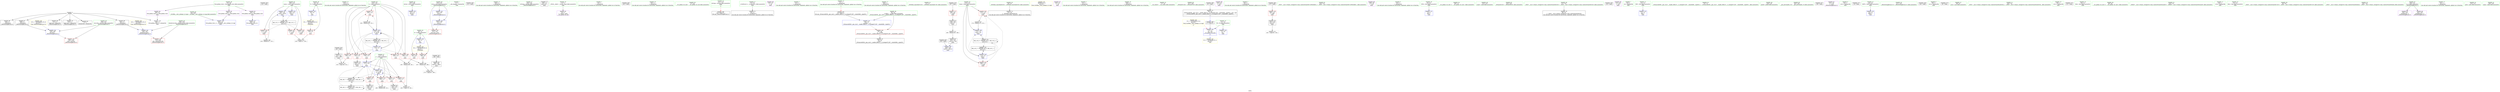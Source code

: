 digraph "SVFG" {
	label="SVFG";

	Node0x564bfcbfd140 [shape=record,color=grey,label="{NodeID: 0\nNullPtr}"];
	Node0x564bfcbfd140 -> Node0x564bfcc077a0[style=solid];
	Node0x564bfcbfd140 -> Node0x564bfcc078a0[style=solid];
	Node0x564bfcbfd140 -> Node0x564bfcc07970[style=solid];
	Node0x564bfcbfd140 -> Node0x564bfcc07a40[style=solid];
	Node0x564bfcbfd140 -> Node0x564bfcc07b10[style=solid];
	Node0x564bfcbfd140 -> Node0x564bfcc07be0[style=solid];
	Node0x564bfcbfd140 -> Node0x564bfcc0be90[style=solid];
	Node0x564bfcc24df0 [shape=record,color=black,label="{NodeID: 263\n210 = PHI()\n}"];
	Node0x564bfcc05840 [shape=record,color=red,label="{NodeID: 97\n128\<--24\n\<--T\nmain\n}"];
	Node0x564bfcc05840 -> Node0x564bfcc11b80[style=solid];
	Node0x564bfcc036f0 [shape=record,color=green,label="{NodeID: 14\n125\<--1\n\<--dummyObj\nCan only get source location for instruction, argument, global var or function.}"];
	Node0x564bfcc063a0 [shape=record,color=red,label="{NodeID: 111\n204\<--115\n\<--i\nmain\n}"];
	Node0x564bfcc063a0 -> Node0x564bfcc09f90[style=solid];
	Node0x564bfcc044c0 [shape=record,color=green,label="{NodeID: 28\n30\<--31\nk\<--k_field_insensitive\nGlob }"];
	Node0x564bfcc044c0 -> Node0x564bfcc05910[style=solid];
	Node0x564bfcc044c0 -> Node0x564bfcc059e0[style=solid];
	Node0x564bfcc044c0 -> Node0x564bfcc0bb90[style=solid];
	Node0x564bfcc11100 [shape=record,color=grey,label="{NodeID: 208\n218 = Binary(217, 125, )\n}"];
	Node0x564bfcc11100 -> Node0x564bfcc0c880[style=solid];
	Node0x564bfcc0ba90 [shape=record,color=blue,label="{NodeID: 125\n24\<--25\nT\<--\nGlob }"];
	Node0x564bfcc0ba90 -> Node0x564bfcc1b9a0[style=dashed];
	Node0x564bfcc05290 [shape=record,color=green,label="{NodeID: 42\n107\<--108\nretval\<--retval_field_insensitive\nmain\n}"];
	Node0x564bfcc05290 -> Node0x564bfcc0c130[style=solid];
	Node0x564bfcc0c6e0 [shape=record,color=blue,label="{NodeID: 139\n117\<--199\nj\<--inc26\nmain\n}"];
	Node0x564bfcc0c6e0 -> Node0x564bfcc06470[style=dashed];
	Node0x564bfcc0c6e0 -> Node0x564bfcc06540[style=dashed];
	Node0x564bfcc0c6e0 -> Node0x564bfcc06610[style=dashed];
	Node0x564bfcc0c6e0 -> Node0x564bfcc066e0[style=dashed];
	Node0x564bfcc0c6e0 -> Node0x564bfcc0c6e0[style=dashed];
	Node0x564bfcc0c6e0 -> Node0x564bfcc1a0a0[style=dashed];
	Node0x564bfcc06f60 [shape=record,color=green,label="{NodeID: 56\n232\<--233\nnrvo\<--nrvo_field_insensitive\n_Z9GetStringB5cxx11v\n}"];
	Node0x564bfcc06f60 -> Node0x564bfcc0b420[style=solid];
	Node0x564bfcc06f60 -> Node0x564bfcc0c950[style=solid];
	Node0x564bfcc06f60 -> Node0x564bfcc0ca20[style=solid];
	Node0x564bfcc07be0 [shape=record,color=black,label="{NodeID: 70\n272\<--3\nlpad.val2\<--dummyVal\n_Z9GetStringB5cxx11v\n}"];
	Node0x564bfcc087d0 [shape=record,color=black,label="{NodeID: 84\n194\<--193\nconv24\<--\nmain\n}"];
	Node0x564bfcbfc340 [shape=record,color=green,label="{NodeID: 1\n7\<--1\n__dso_handle\<--dummyObj\nGlob }"];
	Node0x564bfcc24ec0 [shape=record,color=black,label="{NodeID: 264\n213 = PHI()\n}"];
	Node0x564bfcc05910 [shape=record,color=red,label="{NodeID: 98\n166\<--30\n\<--k\nmain\n}"];
	Node0x564bfcc05910 -> Node0x564bfcc11280[style=solid];
	Node0x564bfcc037c0 [shape=record,color=green,label="{NodeID: 15\n163\<--1\n\<--dummyObj\nCan only get source location for instruction, argument, global var or function.}"];
	Node0x564bfcc06470 [shape=record,color=red,label="{NodeID: 112\n179\<--117\n\<--j\nmain\n}"];
	Node0x564bfcc06470 -> Node0x564bfcc11e80[style=solid];
	Node0x564bfcc045c0 [shape=record,color=green,label="{NodeID: 29\n42\<--46\nllvm.global_ctors\<--llvm.global_ctors_field_insensitive\nGlob }"];
	Node0x564bfcc045c0 -> Node0x564bfcc08e50[style=solid];
	Node0x564bfcc045c0 -> Node0x564bfcc08f50[style=solid];
	Node0x564bfcc045c0 -> Node0x564bfcc09050[style=solid];
	Node0x564bfcc11280 [shape=record,color=grey,label="{NodeID: 209\n167 = Binary(165, 166, )\n}"];
	Node0x564bfcc11280 -> Node0x564bfcc11d00[style=solid];
	Node0x564bfcc0bb90 [shape=record,color=blue,label="{NodeID: 126\n30\<--25\nk\<--\nGlob }"];
	Node0x564bfcc0bb90 -> Node0x564bfcc1bab0[style=dashed];
	Node0x564bfcc05360 [shape=record,color=green,label="{NodeID: 43\n109\<--110\ncases\<--cases_field_insensitive\nmain\n}"];
	Node0x564bfcc05360 -> Node0x564bfcc05b80[style=solid];
	Node0x564bfcc05360 -> Node0x564bfcc05c50[style=solid];
	Node0x564bfcc05360 -> Node0x564bfcc05d20[style=solid];
	Node0x564bfcc05360 -> Node0x564bfcc0c200[style=solid];
	Node0x564bfcc05360 -> Node0x564bfcc0c880[style=solid];
	Node0x564bfcc0c7b0 [shape=record,color=blue,label="{NodeID: 140\n115\<--205\ni\<--inc29\nmain\n}"];
	Node0x564bfcc0c7b0 -> Node0x564bfcc05f90[style=dashed];
	Node0x564bfcc0c7b0 -> Node0x564bfcc06060[style=dashed];
	Node0x564bfcc0c7b0 -> Node0x564bfcc06130[style=dashed];
	Node0x564bfcc0c7b0 -> Node0x564bfcc06200[style=dashed];
	Node0x564bfcc0c7b0 -> Node0x564bfcc062d0[style=dashed];
	Node0x564bfcc0c7b0 -> Node0x564bfcc063a0[style=dashed];
	Node0x564bfcc0c7b0 -> Node0x564bfcc0c7b0[style=dashed];
	Node0x564bfcc0c7b0 -> Node0x564bfcc182a0[style=dashed];
	Node0x564bfcc07030 [shape=record,color=green,label="{NodeID: 57\n234\<--235\nref.tmp\<--ref.tmp_field_insensitive\n_Z9GetStringB5cxx11v\n}"];
	Node0x564bfcc07cb0 [shape=record,color=black,label="{NodeID: 71\n106\<--25\nmain_ret\<--\nmain\n}"];
	Node0x564bfcc088a0 [shape=record,color=purple,label="{NodeID: 85\n53\<--4\n\<--_ZStL8__ioinit\n__cxx_global_var_init\n}"];
	Node0x564bfcbfc3d0 [shape=record,color=green,label="{NodeID: 2\n9\<--1\n\<--dummyObj\nCan only get source location for instruction, argument, global var or function.}"];
	Node0x564bfcc24f90 [shape=record,color=black,label="{NodeID: 265\n242 = PHI()\n}"];
	Node0x564bfcc059e0 [shape=record,color=red,label="{NodeID: 99\n181\<--30\n\<--k\nmain\n}"];
	Node0x564bfcc059e0 -> Node0x564bfcc11400[style=solid];
	Node0x564bfcc038c0 [shape=record,color=green,label="{NodeID: 16\n191\<--1\n\<--dummyObj\nCan only get source location for instruction, argument, global var or function.}"];
	Node0x564bfcc06540 [shape=record,color=red,label="{NodeID: 113\n185\<--117\n\<--j\nmain\n}"];
	Node0x564bfcc06540 -> Node0x564bfcc08560[style=solid];
	Node0x564bfcc046c0 [shape=record,color=green,label="{NodeID: 30\n47\<--48\n__cxx_global_var_init\<--__cxx_global_var_init_field_insensitive\n}"];
	Node0x564bfcc11400 [shape=record,color=grey,label="{NodeID: 210\n182 = Binary(180, 181, )\n}"];
	Node0x564bfcc11400 -> Node0x564bfcc11e80[style=solid];
	Node0x564bfcc0bc90 [shape=record,color=blue,label="{NodeID: 127\n304\<--43\nllvm.global_ctors_0\<--\nGlob }"];
	Node0x564bfcc05430 [shape=record,color=green,label="{NodeID: 44\n111\<--112\nref.tmp\<--ref.tmp_field_insensitive\nmain\n|{<s0>9}}"];
	Node0x564bfcc05430:s0 -> Node0x564bfcc25090[style=solid,color=red];
	Node0x564bfcc0c880 [shape=record,color=blue,label="{NodeID: 141\n109\<--218\ncases\<--inc34\nmain\n}"];
	Node0x564bfcc0c880 -> Node0x564bfcc178a0[style=dashed];
	Node0x564bfcc07100 [shape=record,color=green,label="{NodeID: 58\n236\<--237\nexn.slot\<--exn.slot_field_insensitive\n_Z9GetStringB5cxx11v\n}"];
	Node0x564bfcc07100 -> Node0x564bfcc0b4f0[style=solid];
	Node0x564bfcc07100 -> Node0x564bfcc0caf0[style=solid];
	Node0x564bfcc07d80 [shape=record,color=black,label="{NodeID: 72\n28\<--27\n\<--_Z1sB5cxx11\nCan only get source location for instruction, argument, global var or function.}"];
	Node0x564bfcc08970 [shape=record,color=purple,label="{NodeID: 86\n120\<--32\n\<--.str\nmain\n}"];
	Node0x564bfcc030c0 [shape=record,color=green,label="{NodeID: 3\n12\<--1\n\<--dummyObj\nCan only get source location for instruction, argument, global var or function.}"];
	Node0x564bfcc25090 [shape=record,color=black,label="{NodeID: 266\n229 = PHI(111, )\n0th arg _Z9GetStringB5cxx11v }"];
	Node0x564bfcc05ab0 [shape=record,color=red,label="{NodeID: 100\n83\<--80\n\<--__x.addr\n_ZSt4acosIiEN9__gnu_cxx11__enable_ifIXsr12__is_integerIT_EE7__valueEdE6__typeES2_\n}"];
	Node0x564bfcc05ab0 -> Node0x564bfcc07f80[style=solid];
	Node0x564bfcc039c0 [shape=record,color=green,label="{NodeID: 17\n244\<--1\n\<--dummyObj\nCan only get source location for instruction, argument, global var or function.}"];
	Node0x564bfcc06610 [shape=record,color=red,label="{NodeID: 114\n193\<--117\n\<--j\nmain\n}"];
	Node0x564bfcc06610 -> Node0x564bfcc087d0[style=solid];
	Node0x564bfcc047c0 [shape=record,color=green,label="{NodeID: 31\n51\<--52\n_ZNSt8ios_base4InitC1Ev\<--_ZNSt8ios_base4InitC1Ev_field_insensitive\n}"];
	Node0x564bfcc11580 [shape=record,color=grey,label="{NodeID: 211\n190 = Binary(191, 189, )\n}"];
	Node0x564bfcc11580 -> Node0x564bfcc08700[style=solid];
	Node0x564bfcc0bd90 [shape=record,color=blue,label="{NodeID: 128\n305\<--44\nllvm.global_ctors_1\<--_GLOBAL__sub_I_johngs_0_0.cpp\nGlob }"];
	Node0x564bfcc05500 [shape=record,color=green,label="{NodeID: 45\n113\<--114\nrisan\<--risan_field_insensitive\nmain\n}"];
	Node0x564bfcc05500 -> Node0x564bfcc05df0[style=solid];
	Node0x564bfcc05500 -> Node0x564bfcc05ec0[style=solid];
	Node0x564bfcc05500 -> Node0x564bfcc0c2d0[style=solid];
	Node0x564bfcc05500 -> Node0x564bfcc0c470[style=solid];
	Node0x564bfcc19ba0 [shape=record,color=black,label="{NodeID: 225\nMR_14V_6 = PHI(MR_14V_5, MR_14V_4, )\npts\{114 \}\n}"];
	Node0x564bfcc19ba0 -> Node0x564bfcc05df0[style=dashed];
	Node0x564bfcc19ba0 -> Node0x564bfcc05ec0[style=dashed];
	Node0x564bfcc19ba0 -> Node0x564bfcc0c470[style=dashed];
	Node0x564bfcc19ba0 -> Node0x564bfcc17da0[style=dashed];
	Node0x564bfcc19ba0 -> Node0x564bfcc19ba0[style=dashed];
	Node0x564bfcc0c950 [shape=record,color=blue,label="{NodeID: 142\n232\<--244\nnrvo\<--\n_Z9GetStringB5cxx11v\n}"];
	Node0x564bfcc0c950 -> Node0x564bfcc0ca20[style=dashed];
	Node0x564bfcc071d0 [shape=record,color=green,label="{NodeID: 59\n238\<--239\nehselector.slot\<--ehselector.slot_field_insensitive\n_Z9GetStringB5cxx11v\n}"];
	Node0x564bfcc071d0 -> Node0x564bfcc0b5c0[style=solid];
	Node0x564bfcc071d0 -> Node0x564bfcc0cbc0[style=solid];
	Node0x564bfcc07e80 [shape=record,color=black,label="{NodeID: 73\n55\<--56\n\<--_ZNSt8ios_base4InitD1Ev\nCan only get source location for instruction, argument, global var or function.}"];
	Node0x564bfcc1d650 [shape=record,color=yellow,style=double,label="{NodeID: 253\nRETMU(2V_2)\npts\{19 \}\nFun[_GLOBAL__sub_I_johngs_0_0.cpp]}"];
	Node0x564bfcc08a40 [shape=record,color=purple,label="{NodeID: 87\n143\<--32\n\<--.str\nmain\n}"];
	Node0x564bfcc03150 [shape=record,color=green,label="{NodeID: 4\n15\<--1\n\<--dummyObj\nCan only get source location for instruction, argument, global var or function.}"];
	Node0x564bfcc25310 [shape=record,color=black,label="{NodeID: 267\n79 = PHI(73, )\n0th arg _ZSt4acosIiEN9__gnu_cxx11__enable_ifIXsr12__is_integerIT_EE7__valueEdE6__typeES2_ }"];
	Node0x564bfcc25310 -> Node0x564bfcc0c060[style=solid];
	Node0x564bfcc05b80 [shape=record,color=red,label="{NodeID: 101\n127\<--109\n\<--cases\nmain\n}"];
	Node0x564bfcc05b80 -> Node0x564bfcc11b80[style=solid];
	Node0x564bfcc03ac0 [shape=record,color=green,label="{NodeID: 18\n256\<--1\n\<--dummyObj\nCan only get source location for instruction, argument, global var or function.}"];
	Node0x564bfcc066e0 [shape=record,color=red,label="{NodeID: 115\n198\<--117\n\<--j\nmain\n}"];
	Node0x564bfcc066e0 -> Node0x564bfcc11700[style=solid];
	Node0x564bfcc048c0 [shape=record,color=green,label="{NodeID: 32\n57\<--58\n__cxa_atexit\<--__cxa_atexit_field_insensitive\n}"];
	Node0x564bfcc11700 [shape=record,color=grey,label="{NodeID: 212\n199 = Binary(198, 125, )\n}"];
	Node0x564bfcc11700 -> Node0x564bfcc0c6e0[style=solid];
	Node0x564bfcc0be90 [shape=record,color=blue, style = dotted,label="{NodeID: 129\n306\<--3\nllvm.global_ctors_2\<--dummyVal\nGlob }"];
	Node0x564bfcc055d0 [shape=record,color=green,label="{NodeID: 46\n115\<--116\ni\<--i_field_insensitive\nmain\n}"];
	Node0x564bfcc055d0 -> Node0x564bfcc05f90[style=solid];
	Node0x564bfcc055d0 -> Node0x564bfcc06060[style=solid];
	Node0x564bfcc055d0 -> Node0x564bfcc06130[style=solid];
	Node0x564bfcc055d0 -> Node0x564bfcc06200[style=solid];
	Node0x564bfcc055d0 -> Node0x564bfcc062d0[style=solid];
	Node0x564bfcc055d0 -> Node0x564bfcc063a0[style=solid];
	Node0x564bfcc055d0 -> Node0x564bfcc0c3a0[style=solid];
	Node0x564bfcc055d0 -> Node0x564bfcc0c7b0[style=solid];
	Node0x564bfcc1a0a0 [shape=record,color=black,label="{NodeID: 226\nMR_18V_7 = PHI(MR_18V_5, MR_18V_3, )\npts\{118 \}\n}"];
	Node0x564bfcc1a0a0 -> Node0x564bfcc0c540[style=dashed];
	Node0x564bfcc1a0a0 -> Node0x564bfcc187a0[style=dashed];
	Node0x564bfcc1a0a0 -> Node0x564bfcc1a0a0[style=dashed];
	Node0x564bfcc0ca20 [shape=record,color=blue,label="{NodeID: 143\n232\<--256\nnrvo\<--\n_Z9GetStringB5cxx11v\n}"];
	Node0x564bfcc0ca20 -> Node0x564bfcc0b420[style=dashed];
	Node0x564bfcc072a0 [shape=record,color=green,label="{NodeID: 60\n247\<--248\n_ZNSaIcEC1Ev\<--_ZNSaIcEC1Ev_field_insensitive\n}"];
	Node0x564bfcc1bff0 [shape=record,color=yellow,style=double,label="{NodeID: 240\n2V_1 = ENCHI(MR_2V_0)\npts\{19 \}\nFun[_GLOBAL__sub_I_johngs_0_0.cpp]|{<s0>27}}"];
	Node0x564bfcc1bff0:s0 -> Node0x564bfcc0bf90[style=dashed,color=red];
	Node0x564bfcc07f80 [shape=record,color=black,label="{NodeID: 74\n84\<--83\nconv\<--\n_ZSt4acosIiEN9__gnu_cxx11__enable_ifIXsr12__is_integerIT_EE7__valueEdE6__typeES2_\n}"];
	Node0x564bfcc08b10 [shape=record,color=purple,label="{NodeID: 88\n132\<--34\n\<--.str.3\nmain\n}"];
	Node0x564bfcc031e0 [shape=record,color=green,label="{NodeID: 5\n18\<--1\n\<--dummyObj\nCan only get source location for instruction, argument, global var or function.}"];
	Node0x564bfcc25b20 [shape=record,color=black,label="{NodeID: 268\n72 = PHI(78, )\n}"];
	Node0x564bfcc25b20 -> Node0x564bfcc0bf90[style=solid];
	Node0x564bfcc05c50 [shape=record,color=red,label="{NodeID: 102\n131\<--109\n\<--cases\nmain\n}"];
	Node0x564bfcc03bc0 [shape=record,color=green,label="{NodeID: 19\n4\<--6\n_ZStL8__ioinit\<--_ZStL8__ioinit_field_insensitive\nGlob }"];
	Node0x564bfcc03bc0 -> Node0x564bfcc088a0[style=solid];
	Node0x564bfcc0b280 [shape=record,color=red,label="{NodeID: 116\n160\<--157\n\<--call9\nmain\n}"];
	Node0x564bfcc0b280 -> Node0x564bfcc083c0[style=solid];
	Node0x564bfcc049c0 [shape=record,color=green,label="{NodeID: 33\n56\<--62\n_ZNSt8ios_base4InitD1Ev\<--_ZNSt8ios_base4InitD1Ev_field_insensitive\n}"];
	Node0x564bfcc049c0 -> Node0x564bfcc07e80[style=solid];
	Node0x564bfcc11880 [shape=record,color=grey,label="{NodeID: 213\n162 = cmp(161, 163, )\n}"];
	Node0x564bfcc0bf90 [shape=record,color=blue,label="{NodeID: 130\n17\<--72\nPI\<--call\n__cxx_global_var_init.1\n|{<s0>27}}"];
	Node0x564bfcc0bf90:s0 -> Node0x564bfcc1d870[style=dashed,color=blue];
	Node0x564bfcc056a0 [shape=record,color=green,label="{NodeID: 47\n117\<--118\nj\<--j_field_insensitive\nmain\n}"];
	Node0x564bfcc056a0 -> Node0x564bfcc06470[style=solid];
	Node0x564bfcc056a0 -> Node0x564bfcc06540[style=solid];
	Node0x564bfcc056a0 -> Node0x564bfcc06610[style=solid];
	Node0x564bfcc056a0 -> Node0x564bfcc066e0[style=solid];
	Node0x564bfcc056a0 -> Node0x564bfcc0c540[style=solid];
	Node0x564bfcc056a0 -> Node0x564bfcc0c6e0[style=solid];
	Node0x564bfcc0caf0 [shape=record,color=blue,label="{NodeID: 144\n236\<--260\nexn.slot\<--\n_Z9GetStringB5cxx11v\n}"];
	Node0x564bfcc0caf0 -> Node0x564bfcc0b4f0[style=dashed];
	Node0x564bfcc073a0 [shape=record,color=green,label="{NodeID: 61\n250\<--251\n_ZNSt7__cxx1112basic_stringIcSt11char_traitsIcESaIcEEC1EPKcRKS3_\<--_ZNSt7__cxx1112basic_stringIcSt11char_traitsIcESaIcEEC1EPKcRKS3__field_insensitive\n}"];
	Node0x564bfcc08050 [shape=record,color=black,label="{NodeID: 75\n78\<--85\n_ZSt4acosIiEN9__gnu_cxx11__enable_ifIXsr12__is_integerIT_EE7__valueEdE6__typeES2__ret\<--call\n_ZSt4acosIiEN9__gnu_cxx11__enable_ifIXsr12__is_integerIT_EE7__valueEdE6__typeES2_\n|{<s0>3}}"];
	Node0x564bfcc08050:s0 -> Node0x564bfcc25b20[style=solid,color=blue];
	Node0x564bfcc1d870 [shape=record,color=yellow,style=double,label="{NodeID: 255\n2V_2 = CSCHI(MR_2V_1)\npts\{19 \}\nCS[]}"];
	Node0x564bfcc08be0 [shape=record,color=purple,label="{NodeID: 89\n209\<--36\n\<--.str.4\nmain\n}"];
	Node0x564bfcc03270 [shape=record,color=green,label="{NodeID: 6\n25\<--1\n\<--dummyObj\nCan only get source location for instruction, argument, global var or function.}"];
	Node0x564bfcc25d50 [shape=record,color=black,label="{NodeID: 269\n85 = PHI()\n}"];
	Node0x564bfcc25d50 -> Node0x564bfcc08050[style=solid];
	Node0x564bfcc05d20 [shape=record,color=red,label="{NodeID: 103\n217\<--109\n\<--cases\nmain\n}"];
	Node0x564bfcc05d20 -> Node0x564bfcc11100[style=solid];
	Node0x564bfcc03cc0 [shape=record,color=green,label="{NodeID: 20\n8\<--10\nEPS\<--EPS_field_insensitive\nGlob }"];
	Node0x564bfcc03cc0 -> Node0x564bfcc0b690[style=solid];
	Node0x564bfcc0b350 [shape=record,color=red,label="{NodeID: 117\n188\<--187\n\<--call21\nmain\n}"];
	Node0x564bfcc0b350 -> Node0x564bfcc08630[style=solid];
	Node0x564bfcc04ac0 [shape=record,color=green,label="{NodeID: 34\n69\<--70\n__cxx_global_var_init.1\<--__cxx_global_var_init.1_field_insensitive\n}"];
	Node0x564bfcc11a00 [shape=record,color=grey,label="{NodeID: 214\n153 = cmp(148, 152, )\n}"];
	Node0x564bfcc0c060 [shape=record,color=blue,label="{NodeID: 131\n80\<--79\n__x.addr\<--__x\n_ZSt4acosIiEN9__gnu_cxx11__enable_ifIXsr12__is_integerIT_EE7__valueEdE6__typeES2_\n}"];
	Node0x564bfcc0c060 -> Node0x564bfcc05ab0[style=dashed];
	Node0x564bfcc06790 [shape=record,color=green,label="{NodeID: 48\n122\<--123\nscanf\<--scanf_field_insensitive\n}"];
	Node0x564bfcc0cbc0 [shape=record,color=blue,label="{NodeID: 145\n238\<--262\nehselector.slot\<--\n_Z9GetStringB5cxx11v\n}"];
	Node0x564bfcc0cbc0 -> Node0x564bfcc0b5c0[style=dashed];
	Node0x564bfcc074a0 [shape=record,color=green,label="{NodeID: 62\n253\<--254\n_ZNSaIcED1Ev\<--_ZNSaIcED1Ev_field_insensitive\n}"];
	Node0x564bfcc08120 [shape=record,color=black,label="{NodeID: 76\n96\<--97\n\<--_ZNSt7__cxx1112basic_stringIcSt11char_traitsIcESaIcEED1Ev\nCan only get source location for instruction, argument, global var or function.}"];
	Node0x564bfcc242b0 [shape=record,color=black,label="{NodeID: 256\n133 = PHI()\n}"];
	Node0x564bfcc08cb0 [shape=record,color=purple,label="{NodeID: 90\n212\<--38\n\<--.str.5\nmain\n}"];
	Node0x564bfcc03300 [shape=record,color=green,label="{NodeID: 7\n32\<--1\n.str\<--dummyObj\nGlob }"];
	Node0x564bfcc25e20 [shape=record,color=black,label="{NodeID: 270\n187 = PHI()\n}"];
	Node0x564bfcc25e20 -> Node0x564bfcc0b350[style=solid];
	Node0x564bfcc05df0 [shape=record,color=red,label="{NodeID: 104\n173\<--113\n\<--risan\nmain\n}"];
	Node0x564bfcc05df0 -> Node0x564bfcc0a110[style=solid];
	Node0x564bfcc03dc0 [shape=record,color=green,label="{NodeID: 21\n11\<--13\nINF\<--INF_field_insensitive\nGlob }"];
	Node0x564bfcc03dc0 -> Node0x564bfcc0b790[style=solid];
	Node0x564bfcc0b420 [shape=record,color=red,label="{NodeID: 118\n257\<--232\nnrvo.val\<--nrvo\n_Z9GetStringB5cxx11v\n}"];
	Node0x564bfcc04bc0 [shape=record,color=green,label="{NodeID: 35\n74\<--75\n_ZSt4acosIiEN9__gnu_cxx11__enable_ifIXsr12__is_integerIT_EE7__valueEdE6__typeES2_\<--_ZSt4acosIiEN9__gnu_cxx11__enable_ifIXsr12__is_integerIT_EE7__valueEdE6__typeES2__field_insensitive\n}"];
	Node0x564bfcc11b80 [shape=record,color=grey,label="{NodeID: 215\n129 = cmp(127, 128, )\n}"];
	Node0x564bfcc0c130 [shape=record,color=blue,label="{NodeID: 132\n107\<--25\nretval\<--\nmain\n}"];
	Node0x564bfcc06890 [shape=record,color=green,label="{NodeID: 49\n134\<--135\nprintf\<--printf_field_insensitive\n}"];
	Node0x564bfcc1b5c0 [shape=record,color=yellow,style=double,label="{NodeID: 229\n22V_1 = ENCHI(MR_22V_0)\npts\{237 \}\nFun[_Z9GetStringB5cxx11v]}"];
	Node0x564bfcc1b5c0 -> Node0x564bfcc0caf0[style=dashed];
	Node0x564bfcc075a0 [shape=record,color=green,label="{NodeID: 63\n292\<--293\n__gxx_personality_v0\<--__gxx_personality_v0_field_insensitive\n}"];
	Node0x564bfcc08220 [shape=record,color=black,label="{NodeID: 77\n152\<--149\nconv\<--call5\nmain\n}"];
	Node0x564bfcc08220 -> Node0x564bfcc11a00[style=solid];
	Node0x564bfc9846a0 [shape=record,color=black,label="{NodeID: 257\n139 = PHI()\n}"];
	Node0x564bfcc08d80 [shape=record,color=purple,label="{NodeID: 91\n241\<--40\n\<--.str.6\n_Z9GetStringB5cxx11v\n}"];
	Node0x564bfcc03390 [shape=record,color=green,label="{NodeID: 8\n34\<--1\n.str.3\<--dummyObj\nGlob }"];
	Node0x564bfcc25ef0 [shape=record,color=black,label="{NodeID: 271\n54 = PHI()\n}"];
	Node0x564bfcc05ec0 [shape=record,color=red,label="{NodeID: 105\n208\<--113\n\<--risan\nmain\n}"];
	Node0x564bfcc03ec0 [shape=record,color=green,label="{NodeID: 22\n14\<--16\nINFF\<--INFF_field_insensitive\nGlob }"];
	Node0x564bfcc03ec0 -> Node0x564bfcc0b890[style=solid];
	Node0x564bfcc0b4f0 [shape=record,color=red,label="{NodeID: 119\n269\<--236\nexn\<--exn.slot\n_Z9GetStringB5cxx11v\n}"];
	Node0x564bfcc04cc0 [shape=record,color=green,label="{NodeID: 36\n80\<--81\n__x.addr\<--__x.addr_field_insensitive\n_ZSt4acosIiEN9__gnu_cxx11__enable_ifIXsr12__is_integerIT_EE7__valueEdE6__typeES2_\n}"];
	Node0x564bfcc04cc0 -> Node0x564bfcc05ab0[style=solid];
	Node0x564bfcc04cc0 -> Node0x564bfcc0c060[style=solid];
	Node0x564bfcc11d00 [shape=record,color=grey,label="{NodeID: 216\n170 = cmp(167, 169, )\n}"];
	Node0x564bfcc0c200 [shape=record,color=blue,label="{NodeID: 133\n109\<--125\ncases\<--\nmain\n}"];
	Node0x564bfcc0c200 -> Node0x564bfcc178a0[style=dashed];
	Node0x564bfcc06990 [shape=record,color=green,label="{NodeID: 50\n137\<--138\n_Z9GetStringB5cxx11v\<--_Z9GetStringB5cxx11v_field_insensitive\n}"];
	Node0x564bfcc1b6a0 [shape=record,color=yellow,style=double,label="{NodeID: 230\n24V_1 = ENCHI(MR_24V_0)\npts\{239 \}\nFun[_Z9GetStringB5cxx11v]}"];
	Node0x564bfcc1b6a0 -> Node0x564bfcc0cbc0[style=dashed];
	Node0x564bfcc076a0 [shape=record,color=green,label="{NodeID: 64\n44\<--298\n_GLOBAL__sub_I_johngs_0_0.cpp\<--_GLOBAL__sub_I_johngs_0_0.cpp_field_insensitive\n}"];
	Node0x564bfcc076a0 -> Node0x564bfcc0bd90[style=solid];
	Node0x564bfcc082f0 [shape=record,color=black,label="{NodeID: 78\n156\<--155\nconv8\<--\nmain\n}"];
	Node0x564bfcc24890 [shape=record,color=black,label="{NodeID: 258\n144 = PHI()\n}"];
	Node0x564bfcc08e50 [shape=record,color=purple,label="{NodeID: 92\n304\<--42\nllvm.global_ctors_0\<--llvm.global_ctors\nGlob }"];
	Node0x564bfcc08e50 -> Node0x564bfcc0bc90[style=solid];
	Node0x564bfcc03420 [shape=record,color=green,label="{NodeID: 9\n36\<--1\n.str.4\<--dummyObj\nGlob }"];
	Node0x564bfcc25fc0 [shape=record,color=black,label="{NodeID: 272\n95 = PHI()\n}"];
	Node0x564bfcc05f90 [shape=record,color=red,label="{NodeID: 106\n148\<--115\n\<--i\nmain\n}"];
	Node0x564bfcc05f90 -> Node0x564bfcc11a00[style=solid];
	Node0x564bfcc03fc0 [shape=record,color=green,label="{NodeID: 23\n17\<--19\nPI\<--PI_field_insensitive\nGlob }"];
	Node0x564bfcc03fc0 -> Node0x564bfcc0b990[style=solid];
	Node0x564bfcc03fc0 -> Node0x564bfcc0bf90[style=solid];
	Node0x564bfcc0b5c0 [shape=record,color=red,label="{NodeID: 120\n270\<--238\nsel\<--ehselector.slot\n_Z9GetStringB5cxx11v\n}"];
	Node0x564bfcc04d90 [shape=record,color=green,label="{NodeID: 37\n86\<--87\nacos\<--acos_field_insensitive\n}"];
	Node0x564bfcc11e80 [shape=record,color=grey,label="{NodeID: 217\n183 = cmp(179, 182, )\n}"];
	Node0x564bfcc0c2d0 [shape=record,color=blue,label="{NodeID: 134\n113\<--25\nrisan\<--\nmain\n}"];
	Node0x564bfcc0c2d0 -> Node0x564bfcc05df0[style=dashed];
	Node0x564bfcc0c2d0 -> Node0x564bfcc05ec0[style=dashed];
	Node0x564bfcc0c2d0 -> Node0x564bfcc0c470[style=dashed];
	Node0x564bfcc0c2d0 -> Node0x564bfcc17da0[style=dashed];
	Node0x564bfcc0c2d0 -> Node0x564bfcc19ba0[style=dashed];
	Node0x564bfcc06a90 [shape=record,color=green,label="{NodeID: 51\n140\<--141\n_ZNSt7__cxx1112basic_stringIcSt11char_traitsIcESaIcEEaSEOS4_\<--_ZNSt7__cxx1112basic_stringIcSt11char_traitsIcESaIcEEaSEOS4__field_insensitive\n}"];
	Node0x564bfcc077a0 [shape=record,color=black,label="{NodeID: 65\n2\<--3\ndummyVal\<--dummyVal\n}"];
	Node0x564bfcc083c0 [shape=record,color=black,label="{NodeID: 79\n161\<--160\nconv10\<--\nmain\n}"];
	Node0x564bfcc083c0 -> Node0x564bfcc11880[style=solid];
	Node0x564bfcc24990 [shape=record,color=black,label="{NodeID: 259\n149 = PHI()\n}"];
	Node0x564bfcc24990 -> Node0x564bfcc08220[style=solid];
	Node0x564bfcc08f50 [shape=record,color=purple,label="{NodeID: 93\n305\<--42\nllvm.global_ctors_1\<--llvm.global_ctors\nGlob }"];
	Node0x564bfcc08f50 -> Node0x564bfcc0bd90[style=solid];
	Node0x564bfcc034b0 [shape=record,color=green,label="{NodeID: 10\n38\<--1\n.str.5\<--dummyObj\nGlob }"];
	Node0x564bfcc26090 [shape=record,color=black,label="{NodeID: 273\n121 = PHI()\n}"];
	Node0x564bfcc06060 [shape=record,color=red,label="{NodeID: 107\n155\<--115\n\<--i\nmain\n}"];
	Node0x564bfcc06060 -> Node0x564bfcc082f0[style=solid];
	Node0x564bfcc040c0 [shape=record,color=green,label="{NodeID: 24\n20\<--21\ndirx\<--dirx_field_insensitive\nGlob }"];
	Node0x564bfcc0b690 [shape=record,color=blue,label="{NodeID: 121\n8\<--9\nEPS\<--\nGlob }"];
	Node0x564bfcc04e90 [shape=record,color=green,label="{NodeID: 38\n89\<--90\n__cxx_global_var_init.2\<--__cxx_global_var_init.2_field_insensitive\n}"];
	Node0x564bfcc178a0 [shape=record,color=black,label="{NodeID: 218\nMR_12V_3 = PHI(MR_12V_4, MR_12V_2, )\npts\{110 \}\n}"];
	Node0x564bfcc178a0 -> Node0x564bfcc05b80[style=dashed];
	Node0x564bfcc178a0 -> Node0x564bfcc05c50[style=dashed];
	Node0x564bfcc178a0 -> Node0x564bfcc05d20[style=dashed];
	Node0x564bfcc178a0 -> Node0x564bfcc0c880[style=dashed];
	Node0x564bfcc0c3a0 [shape=record,color=blue,label="{NodeID: 135\n115\<--25\ni\<--\nmain\n}"];
	Node0x564bfcc0c3a0 -> Node0x564bfcc05f90[style=dashed];
	Node0x564bfcc0c3a0 -> Node0x564bfcc06060[style=dashed];
	Node0x564bfcc0c3a0 -> Node0x564bfcc06130[style=dashed];
	Node0x564bfcc0c3a0 -> Node0x564bfcc06200[style=dashed];
	Node0x564bfcc0c3a0 -> Node0x564bfcc062d0[style=dashed];
	Node0x564bfcc0c3a0 -> Node0x564bfcc063a0[style=dashed];
	Node0x564bfcc0c3a0 -> Node0x564bfcc0c7b0[style=dashed];
	Node0x564bfcc0c3a0 -> Node0x564bfcc182a0[style=dashed];
	Node0x564bfcc06b90 [shape=record,color=green,label="{NodeID: 52\n150\<--151\n_ZNKSt7__cxx1112basic_stringIcSt11char_traitsIcESaIcEE4sizeEv\<--_ZNKSt7__cxx1112basic_stringIcSt11char_traitsIcESaIcEE4sizeEv_field_insensitive\n}"];
	Node0x564bfcc078a0 [shape=record,color=black,label="{NodeID: 66\n259\<--3\n\<--dummyVal\n_Z9GetStringB5cxx11v\n}"];
	Node0x564bfcc08490 [shape=record,color=black,label="{NodeID: 80\n169\<--168\nconv13\<--call12\nmain\n}"];
	Node0x564bfcc08490 -> Node0x564bfcc11d00[style=solid];
	Node0x564bfcc24af0 [shape=record,color=black,label="{NodeID: 260\n157 = PHI()\n}"];
	Node0x564bfcc24af0 -> Node0x564bfcc0b280[style=solid];
	Node0x564bfcc09050 [shape=record,color=purple,label="{NodeID: 94\n306\<--42\nllvm.global_ctors_2\<--llvm.global_ctors\nGlob }"];
	Node0x564bfcc09050 -> Node0x564bfcc0be90[style=solid];
	Node0x564bfcc03540 [shape=record,color=green,label="{NodeID: 11\n40\<--1\n.str.6\<--dummyObj\nGlob }"];
	Node0x564bfcc06130 [shape=record,color=red,label="{NodeID: 108\n165\<--115\n\<--i\nmain\n}"];
	Node0x564bfcc06130 -> Node0x564bfcc11280[style=solid];
	Node0x564bfcc041c0 [shape=record,color=green,label="{NodeID: 25\n22\<--23\ndiry\<--diry_field_insensitive\nGlob }"];
	Node0x564bfcc0b790 [shape=record,color=blue,label="{NodeID: 122\n11\<--12\nINF\<--\nGlob }"];
	Node0x564bfcc04f90 [shape=record,color=green,label="{NodeID: 39\n93\<--94\n_ZNSt7__cxx1112basic_stringIcSt11char_traitsIcESaIcEEC1Ev\<--_ZNSt7__cxx1112basic_stringIcSt11char_traitsIcESaIcEEC1Ev_field_insensitive\n}"];
	Node0x564bfcc17da0 [shape=record,color=black,label="{NodeID: 219\nMR_14V_2 = PHI(MR_14V_4, MR_14V_1, )\npts\{114 \}\n}"];
	Node0x564bfcc17da0 -> Node0x564bfcc0c2d0[style=dashed];
	Node0x564bfcc0c470 [shape=record,color=blue,label="{NodeID: 136\n113\<--174\nrisan\<--inc\nmain\n}"];
	Node0x564bfcc0c470 -> Node0x564bfcc19ba0[style=dashed];
	Node0x564bfcc06c90 [shape=record,color=green,label="{NodeID: 53\n158\<--159\n_ZNSt7__cxx1112basic_stringIcSt11char_traitsIcESaIcEEixEm\<--_ZNSt7__cxx1112basic_stringIcSt11char_traitsIcESaIcEEixEm_field_insensitive\n}"];
	Node0x564bfcc1b9a0 [shape=record,color=yellow,style=double,label="{NodeID: 233\n6V_1 = ENCHI(MR_6V_0)\npts\{26 \}\nFun[main]}"];
	Node0x564bfcc1b9a0 -> Node0x564bfcc05840[style=dashed];
	Node0x564bfcc07970 [shape=record,color=black,label="{NodeID: 67\n260\<--3\n\<--dummyVal\n_Z9GetStringB5cxx11v\n}"];
	Node0x564bfcc07970 -> Node0x564bfcc0caf0[style=solid];
	Node0x564bfcc08560 [shape=record,color=black,label="{NodeID: 81\n186\<--185\nconv20\<--\nmain\n}"];
	Node0x564bfcc24bf0 [shape=record,color=black,label="{NodeID: 261\n168 = PHI()\n}"];
	Node0x564bfcc24bf0 -> Node0x564bfcc08490[style=solid];
	Node0x564bfcc09150 [shape=record,color=purple,label="{NodeID: 95\n240\<--230\narraydecay\<--x\n_Z9GetStringB5cxx11v\n}"];
	Node0x564bfcc035d0 [shape=record,color=green,label="{NodeID: 12\n43\<--1\n\<--dummyObj\nCan only get source location for instruction, argument, global var or function.}"];
	Node0x564bfcc06200 [shape=record,color=red,label="{NodeID: 109\n176\<--115\n\<--i\nmain\n}"];
	Node0x564bfcc06200 -> Node0x564bfcc0c540[style=solid];
	Node0x564bfcc042c0 [shape=record,color=green,label="{NodeID: 26\n24\<--26\nT\<--T_field_insensitive\nGlob }"];
	Node0x564bfcc042c0 -> Node0x564bfcc05840[style=solid];
	Node0x564bfcc042c0 -> Node0x564bfcc0ba90[style=solid];
	Node0x564bfcc09f90 [shape=record,color=grey,label="{NodeID: 206\n205 = Binary(204, 125, )\n}"];
	Node0x564bfcc09f90 -> Node0x564bfcc0c7b0[style=solid];
	Node0x564bfcc0b890 [shape=record,color=blue,label="{NodeID: 123\n14\<--15\nINFF\<--\nGlob }"];
	Node0x564bfcc05090 [shape=record,color=green,label="{NodeID: 40\n97\<--101\n_ZNSt7__cxx1112basic_stringIcSt11char_traitsIcESaIcEED1Ev\<--_ZNSt7__cxx1112basic_stringIcSt11char_traitsIcESaIcEED1Ev_field_insensitive\n}"];
	Node0x564bfcc05090 -> Node0x564bfcc08120[style=solid];
	Node0x564bfcc182a0 [shape=record,color=black,label="{NodeID: 220\nMR_16V_2 = PHI(MR_16V_4, MR_16V_1, )\npts\{116 \}\n}"];
	Node0x564bfcc182a0 -> Node0x564bfcc0c3a0[style=dashed];
	Node0x564bfcc0c540 [shape=record,color=blue,label="{NodeID: 137\n117\<--176\nj\<--\nmain\n}"];
	Node0x564bfcc0c540 -> Node0x564bfcc06470[style=dashed];
	Node0x564bfcc0c540 -> Node0x564bfcc06540[style=dashed];
	Node0x564bfcc0c540 -> Node0x564bfcc06610[style=dashed];
	Node0x564bfcc0c540 -> Node0x564bfcc066e0[style=dashed];
	Node0x564bfcc0c540 -> Node0x564bfcc0c6e0[style=dashed];
	Node0x564bfcc0c540 -> Node0x564bfcc1a0a0[style=dashed];
	Node0x564bfcc06d90 [shape=record,color=green,label="{NodeID: 54\n214\<--215\nputs\<--puts_field_insensitive\n}"];
	Node0x564bfcc1bab0 [shape=record,color=yellow,style=double,label="{NodeID: 234\n8V_1 = ENCHI(MR_8V_0)\npts\{31 \}\nFun[main]}"];
	Node0x564bfcc1bab0 -> Node0x564bfcc05910[style=dashed];
	Node0x564bfcc1bab0 -> Node0x564bfcc059e0[style=dashed];
	Node0x564bfcc07a40 [shape=record,color=black,label="{NodeID: 68\n262\<--3\n\<--dummyVal\n_Z9GetStringB5cxx11v\n}"];
	Node0x564bfcc07a40 -> Node0x564bfcc0cbc0[style=solid];
	Node0x564bfcc08630 [shape=record,color=black,label="{NodeID: 82\n189\<--188\nconv22\<--\nmain\n}"];
	Node0x564bfcc08630 -> Node0x564bfcc11580[style=solid];
	Node0x564bfcc24cf0 [shape=record,color=black,label="{NodeID: 262\n195 = PHI()\n}"];
	Node0x564bfcc24cf0 -> Node0x564bfcc0c610[style=solid];
	Node0x564bfcc05770 [shape=record,color=purple,label="{NodeID: 96\n245\<--230\narraydecay1\<--x\n_Z9GetStringB5cxx11v\n}"];
	Node0x564bfcc03660 [shape=record,color=green,label="{NodeID: 13\n73\<--1\n\<--dummyObj\nCan only get source location for instruction, argument, global var or function.|{<s0>3}}"];
	Node0x564bfcc03660:s0 -> Node0x564bfcc25310[style=solid,color=red];
	Node0x564bfcc062d0 [shape=record,color=red,label="{NodeID: 110\n180\<--115\n\<--i\nmain\n}"];
	Node0x564bfcc062d0 -> Node0x564bfcc11400[style=solid];
	Node0x564bfcc043c0 [shape=record,color=green,label="{NodeID: 27\n27\<--29\n_Z1sB5cxx11\<--_Z1sB5cxx11_field_insensitive\nGlob }"];
	Node0x564bfcc043c0 -> Node0x564bfcc07d80[style=solid];
	Node0x564bfcc0a110 [shape=record,color=grey,label="{NodeID: 207\n174 = Binary(173, 125, )\n}"];
	Node0x564bfcc0a110 -> Node0x564bfcc0c470[style=solid];
	Node0x564bfcc0b990 [shape=record,color=blue,label="{NodeID: 124\n17\<--18\nPI\<--\nGlob }"];
	Node0x564bfcc05190 [shape=record,color=green,label="{NodeID: 41\n104\<--105\nmain\<--main_field_insensitive\n}"];
	Node0x564bfcc187a0 [shape=record,color=black,label="{NodeID: 221\nMR_18V_2 = PHI(MR_18V_3, MR_18V_1, )\npts\{118 \}\n}"];
	Node0x564bfcc187a0 -> Node0x564bfcc0c540[style=dashed];
	Node0x564bfcc187a0 -> Node0x564bfcc187a0[style=dashed];
	Node0x564bfcc187a0 -> Node0x564bfcc1a0a0[style=dashed];
	Node0x564bfcc0c610 [shape=record,color=blue,label="{NodeID: 138\n195\<--192\ncall25\<--conv23\nmain\n}"];
	Node0x564bfcc06e90 [shape=record,color=green,label="{NodeID: 55\n230\<--231\nx\<--x_field_insensitive\n_Z9GetStringB5cxx11v\n}"];
	Node0x564bfcc06e90 -> Node0x564bfcc09150[style=solid];
	Node0x564bfcc06e90 -> Node0x564bfcc05770[style=solid];
	Node0x564bfcc07b10 [shape=record,color=black,label="{NodeID: 69\n271\<--3\nlpad.val\<--dummyVal\n_Z9GetStringB5cxx11v\n}"];
	Node0x564bfcc08700 [shape=record,color=black,label="{NodeID: 83\n192\<--190\nconv23\<--sub\nmain\n}"];
	Node0x564bfcc08700 -> Node0x564bfcc0c610[style=solid];
}
